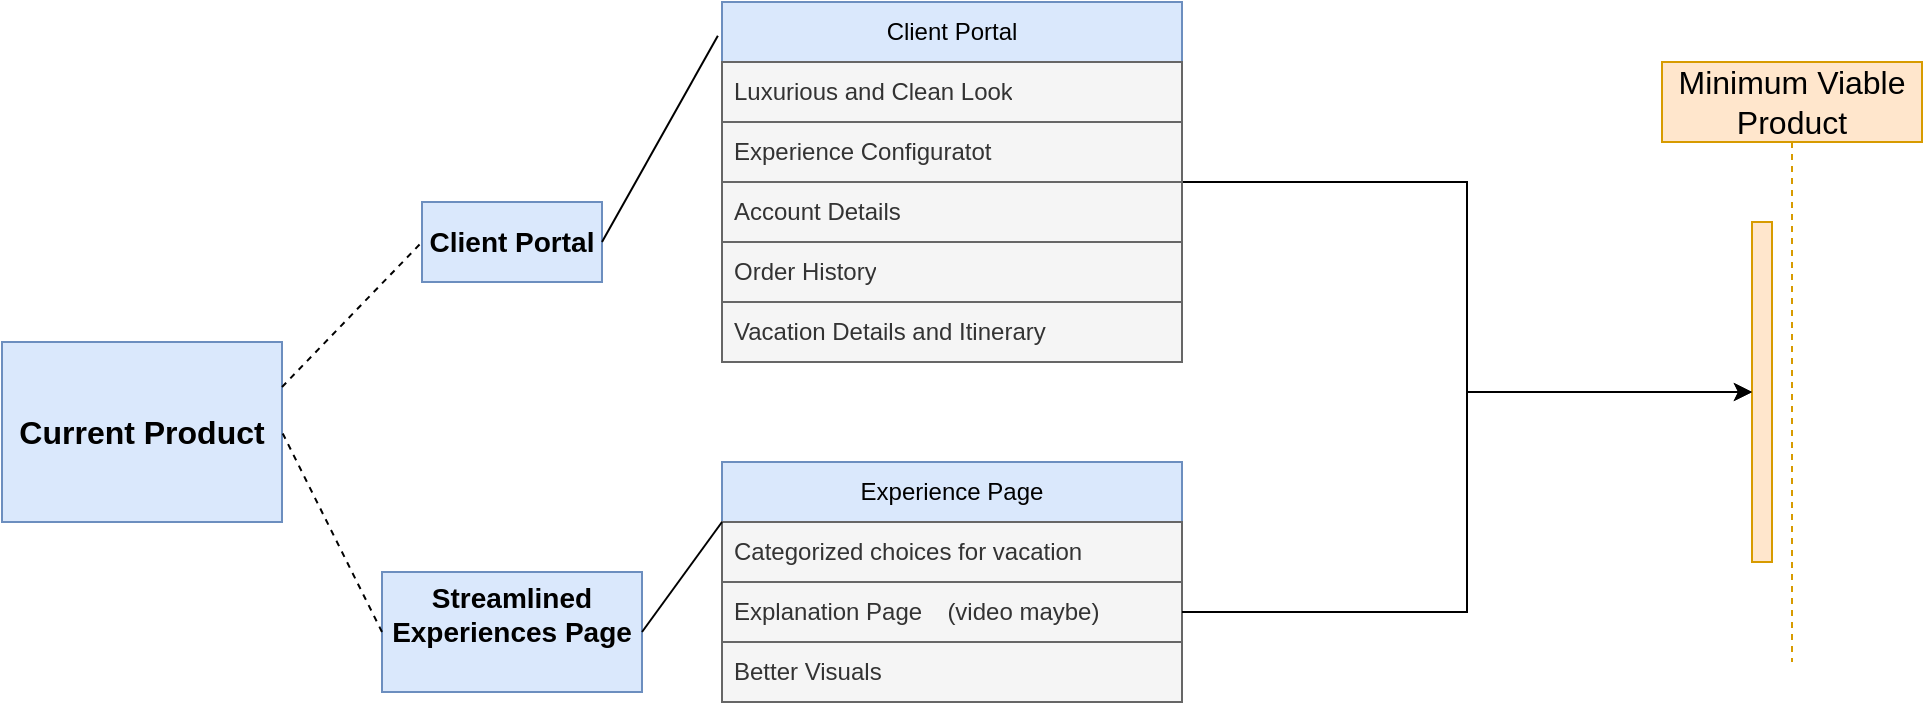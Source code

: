 <mxfile version="22.1.3" type="github">
  <diagram name="Page-1" id="2YBvvXClWsGukQMizWep">
    <mxGraphModel dx="1242" dy="789" grid="1" gridSize="10" guides="1" tooltips="1" connect="1" arrows="1" fold="1" page="1" pageScale="1" pageWidth="850" pageHeight="1100" math="0" shadow="0">
      <root>
        <mxCell id="0" />
        <mxCell id="1" parent="0" />
        <mxCell id="aM9ryv3xv72pqoxQDRHE-5" value="&lt;font style=&quot;font-size: 16px;&quot;&gt;Minimum Viable Product&lt;/font&gt;" style="shape=umlLifeline;perimeter=lifelinePerimeter;whiteSpace=wrap;html=1;container=0;dropTarget=0;collapsible=0;recursiveResize=0;outlineConnect=0;portConstraint=eastwest;newEdgeStyle={&quot;edgeStyle&quot;:&quot;elbowEdgeStyle&quot;,&quot;elbow&quot;:&quot;vertical&quot;,&quot;curved&quot;:0,&quot;rounded&quot;:0};fillColor=#ffe6cc;strokeColor=#d79b00;" parent="1" vertex="1">
          <mxGeometry x="860" y="40" width="130" height="300" as="geometry" />
        </mxCell>
        <mxCell id="aM9ryv3xv72pqoxQDRHE-6" value="" style="html=1;points=[];perimeter=orthogonalPerimeter;outlineConnect=0;targetShapes=umlLifeline;portConstraint=eastwest;newEdgeStyle={&quot;edgeStyle&quot;:&quot;elbowEdgeStyle&quot;,&quot;elbow&quot;:&quot;vertical&quot;,&quot;curved&quot;:0,&quot;rounded&quot;:0};fillColor=#ffe6cc;strokeColor=#d79b00;" parent="aM9ryv3xv72pqoxQDRHE-5" vertex="1">
          <mxGeometry x="45" y="80" width="10" height="170" as="geometry" />
        </mxCell>
        <mxCell id="MTmVxrFfoZ0wlOiSicGc-2" value="&lt;font style=&quot;font-size: 16px;&quot;&gt;Current Product&lt;/font&gt;" style="rounded=0;whiteSpace=wrap;html=1;fontStyle=1;fillColor=#dae8fc;strokeColor=#6c8ebf;" vertex="1" parent="1">
          <mxGeometry x="30" y="180" width="140" height="90" as="geometry" />
        </mxCell>
        <mxCell id="MTmVxrFfoZ0wlOiSicGc-6" value="&lt;font style=&quot;font-size: 14px;&quot;&gt;Client Portal&lt;/font&gt;" style="rounded=0;whiteSpace=wrap;html=1;fontStyle=1;fillColor=#dae8fc;strokeColor=#6c8ebf;" vertex="1" parent="1">
          <mxGeometry x="240" y="110" width="90" height="40" as="geometry" />
        </mxCell>
        <mxCell id="MTmVxrFfoZ0wlOiSicGc-7" value="" style="endArrow=none;dashed=1;html=1;rounded=0;entryX=0;entryY=0.5;entryDx=0;entryDy=0;exitX=1;exitY=0.25;exitDx=0;exitDy=0;" edge="1" parent="1" source="MTmVxrFfoZ0wlOiSicGc-2" target="MTmVxrFfoZ0wlOiSicGc-6">
          <mxGeometry width="50" height="50" relative="1" as="geometry">
            <mxPoint x="310" y="150" as="sourcePoint" />
            <mxPoint x="360" y="100" as="targetPoint" />
          </mxGeometry>
        </mxCell>
        <mxCell id="MTmVxrFfoZ0wlOiSicGc-22" value="" style="endArrow=none;html=1;rounded=0;entryX=1;entryY=0.5;entryDx=0;entryDy=0;exitX=-0.009;exitY=0.094;exitDx=0;exitDy=0;exitPerimeter=0;" edge="1" parent="1" source="MTmVxrFfoZ0wlOiSicGc-27" target="MTmVxrFfoZ0wlOiSicGc-6">
          <mxGeometry width="50" height="50" relative="1" as="geometry">
            <mxPoint x="425" y="125" as="sourcePoint" />
            <mxPoint x="450" y="230" as="targetPoint" />
          </mxGeometry>
        </mxCell>
        <mxCell id="MTmVxrFfoZ0wlOiSicGc-25" value="&lt;font style=&quot;font-size: 14px;&quot;&gt;Streamlined Experiences Page&lt;br&gt;&lt;br&gt;&lt;/font&gt;" style="rounded=0;whiteSpace=wrap;html=1;fontStyle=1;fillColor=#dae8fc;strokeColor=#6c8ebf;" vertex="1" parent="1">
          <mxGeometry x="220" y="295" width="130" height="60" as="geometry" />
        </mxCell>
        <mxCell id="MTmVxrFfoZ0wlOiSicGc-26" value="" style="endArrow=none;dashed=1;html=1;rounded=0;entryX=1;entryY=0.5;entryDx=0;entryDy=0;exitX=0;exitY=0.5;exitDx=0;exitDy=0;" edge="1" parent="1" source="MTmVxrFfoZ0wlOiSicGc-25" target="MTmVxrFfoZ0wlOiSicGc-2">
          <mxGeometry width="50" height="50" relative="1" as="geometry">
            <mxPoint x="400" y="280" as="sourcePoint" />
            <mxPoint x="450" y="230" as="targetPoint" />
          </mxGeometry>
        </mxCell>
        <mxCell id="MTmVxrFfoZ0wlOiSicGc-47" style="edgeStyle=orthogonalEdgeStyle;rounded=0;orthogonalLoop=1;jettySize=auto;html=1;" edge="1" parent="1" source="MTmVxrFfoZ0wlOiSicGc-27" target="aM9ryv3xv72pqoxQDRHE-6">
          <mxGeometry relative="1" as="geometry" />
        </mxCell>
        <mxCell id="MTmVxrFfoZ0wlOiSicGc-27" value="Client Portal&lt;br&gt;" style="swimlane;fontStyle=0;childLayout=stackLayout;horizontal=1;startSize=30;horizontalStack=0;resizeParent=1;resizeParentMax=0;resizeLast=0;collapsible=1;marginBottom=0;whiteSpace=wrap;html=1;fillColor=#dae8fc;strokeColor=#6c8ebf;" vertex="1" parent="1">
          <mxGeometry x="390" y="10" width="230" height="180" as="geometry" />
        </mxCell>
        <mxCell id="MTmVxrFfoZ0wlOiSicGc-28" value="Luxurious and Clean Look&lt;br&gt;" style="text;strokeColor=#666666;fillColor=#f5f5f5;align=left;verticalAlign=middle;spacingLeft=4;spacingRight=4;overflow=hidden;points=[[0,0.5],[1,0.5]];portConstraint=eastwest;rotatable=0;whiteSpace=wrap;html=1;fontColor=#333333;" vertex="1" parent="MTmVxrFfoZ0wlOiSicGc-27">
          <mxGeometry y="30" width="230" height="30" as="geometry" />
        </mxCell>
        <mxCell id="MTmVxrFfoZ0wlOiSicGc-29" value="Experience Configuratot&lt;br&gt;" style="text;strokeColor=#666666;fillColor=#f5f5f5;align=left;verticalAlign=middle;spacingLeft=4;spacingRight=4;overflow=hidden;points=[[0,0.5],[1,0.5]];portConstraint=eastwest;rotatable=0;whiteSpace=wrap;html=1;fontColor=#333333;" vertex="1" parent="MTmVxrFfoZ0wlOiSicGc-27">
          <mxGeometry y="60" width="230" height="30" as="geometry" />
        </mxCell>
        <mxCell id="MTmVxrFfoZ0wlOiSicGc-32" value="Account Details" style="text;strokeColor=#666666;fillColor=#f5f5f5;align=left;verticalAlign=middle;spacingLeft=4;spacingRight=4;overflow=hidden;points=[[0,0.5],[1,0.5]];portConstraint=eastwest;rotatable=0;whiteSpace=wrap;html=1;fontColor=#333333;" vertex="1" parent="MTmVxrFfoZ0wlOiSicGc-27">
          <mxGeometry y="90" width="230" height="30" as="geometry" />
        </mxCell>
        <mxCell id="MTmVxrFfoZ0wlOiSicGc-31" value="Order History" style="text;strokeColor=#666666;fillColor=#f5f5f5;align=left;verticalAlign=middle;spacingLeft=4;spacingRight=4;overflow=hidden;points=[[0,0.5],[1,0.5]];portConstraint=eastwest;rotatable=0;whiteSpace=wrap;html=1;fontColor=#333333;" vertex="1" parent="MTmVxrFfoZ0wlOiSicGc-27">
          <mxGeometry y="120" width="230" height="30" as="geometry" />
        </mxCell>
        <mxCell id="MTmVxrFfoZ0wlOiSicGc-34" value="Vacation Details and Itinerary" style="text;strokeColor=#666666;fillColor=#f5f5f5;align=left;verticalAlign=middle;spacingLeft=4;spacingRight=4;overflow=hidden;points=[[0,0.5],[1,0.5]];portConstraint=eastwest;rotatable=0;whiteSpace=wrap;html=1;fontColor=#333333;" vertex="1" parent="MTmVxrFfoZ0wlOiSicGc-27">
          <mxGeometry y="150" width="230" height="30" as="geometry" />
        </mxCell>
        <mxCell id="MTmVxrFfoZ0wlOiSicGc-37" value="Experience Page" style="swimlane;fontStyle=0;childLayout=stackLayout;horizontal=1;startSize=30;horizontalStack=0;resizeParent=1;resizeParentMax=0;resizeLast=0;collapsible=1;marginBottom=0;whiteSpace=wrap;html=1;fillColor=#dae8fc;strokeColor=#6c8ebf;" vertex="1" parent="1">
          <mxGeometry x="390" y="240" width="230" height="120" as="geometry" />
        </mxCell>
        <mxCell id="MTmVxrFfoZ0wlOiSicGc-39" value="Categorized choices for vacation" style="text;strokeColor=#666666;fillColor=#f5f5f5;align=left;verticalAlign=middle;spacingLeft=4;spacingRight=4;overflow=hidden;points=[[0,0.5],[1,0.5]];portConstraint=eastwest;rotatable=0;whiteSpace=wrap;html=1;fontColor=#333333;" vertex="1" parent="MTmVxrFfoZ0wlOiSicGc-37">
          <mxGeometry y="30" width="230" height="30" as="geometry" />
        </mxCell>
        <mxCell id="MTmVxrFfoZ0wlOiSicGc-42" value="Explanation Page&lt;span style=&quot;white-space: pre;&quot;&gt;&#x9;&lt;/span&gt;(video maybe)" style="text;strokeColor=#666666;fillColor=#f5f5f5;align=left;verticalAlign=middle;spacingLeft=4;spacingRight=4;overflow=hidden;points=[[0,0.5],[1,0.5]];portConstraint=eastwest;rotatable=0;whiteSpace=wrap;html=1;fontColor=#333333;" vertex="1" parent="MTmVxrFfoZ0wlOiSicGc-37">
          <mxGeometry y="60" width="230" height="30" as="geometry" />
        </mxCell>
        <mxCell id="MTmVxrFfoZ0wlOiSicGc-45" value="Better Visuals" style="text;strokeColor=#666666;fillColor=#f5f5f5;align=left;verticalAlign=middle;spacingLeft=4;spacingRight=4;overflow=hidden;points=[[0,0.5],[1,0.5]];portConstraint=eastwest;rotatable=0;whiteSpace=wrap;html=1;fontColor=#333333;" vertex="1" parent="MTmVxrFfoZ0wlOiSicGc-37">
          <mxGeometry y="90" width="230" height="30" as="geometry" />
        </mxCell>
        <mxCell id="MTmVxrFfoZ0wlOiSicGc-44" value="" style="endArrow=none;html=1;rounded=0;entryX=0;entryY=0.25;entryDx=0;entryDy=0;" edge="1" parent="1" target="MTmVxrFfoZ0wlOiSicGc-37">
          <mxGeometry width="50" height="50" relative="1" as="geometry">
            <mxPoint x="350" y="325" as="sourcePoint" />
            <mxPoint x="390" y="295" as="targetPoint" />
          </mxGeometry>
        </mxCell>
        <mxCell id="MTmVxrFfoZ0wlOiSicGc-46" style="edgeStyle=orthogonalEdgeStyle;rounded=0;orthogonalLoop=1;jettySize=auto;html=1;" edge="1" parent="1" source="MTmVxrFfoZ0wlOiSicGc-42" target="aM9ryv3xv72pqoxQDRHE-6">
          <mxGeometry relative="1" as="geometry" />
        </mxCell>
      </root>
    </mxGraphModel>
  </diagram>
</mxfile>
